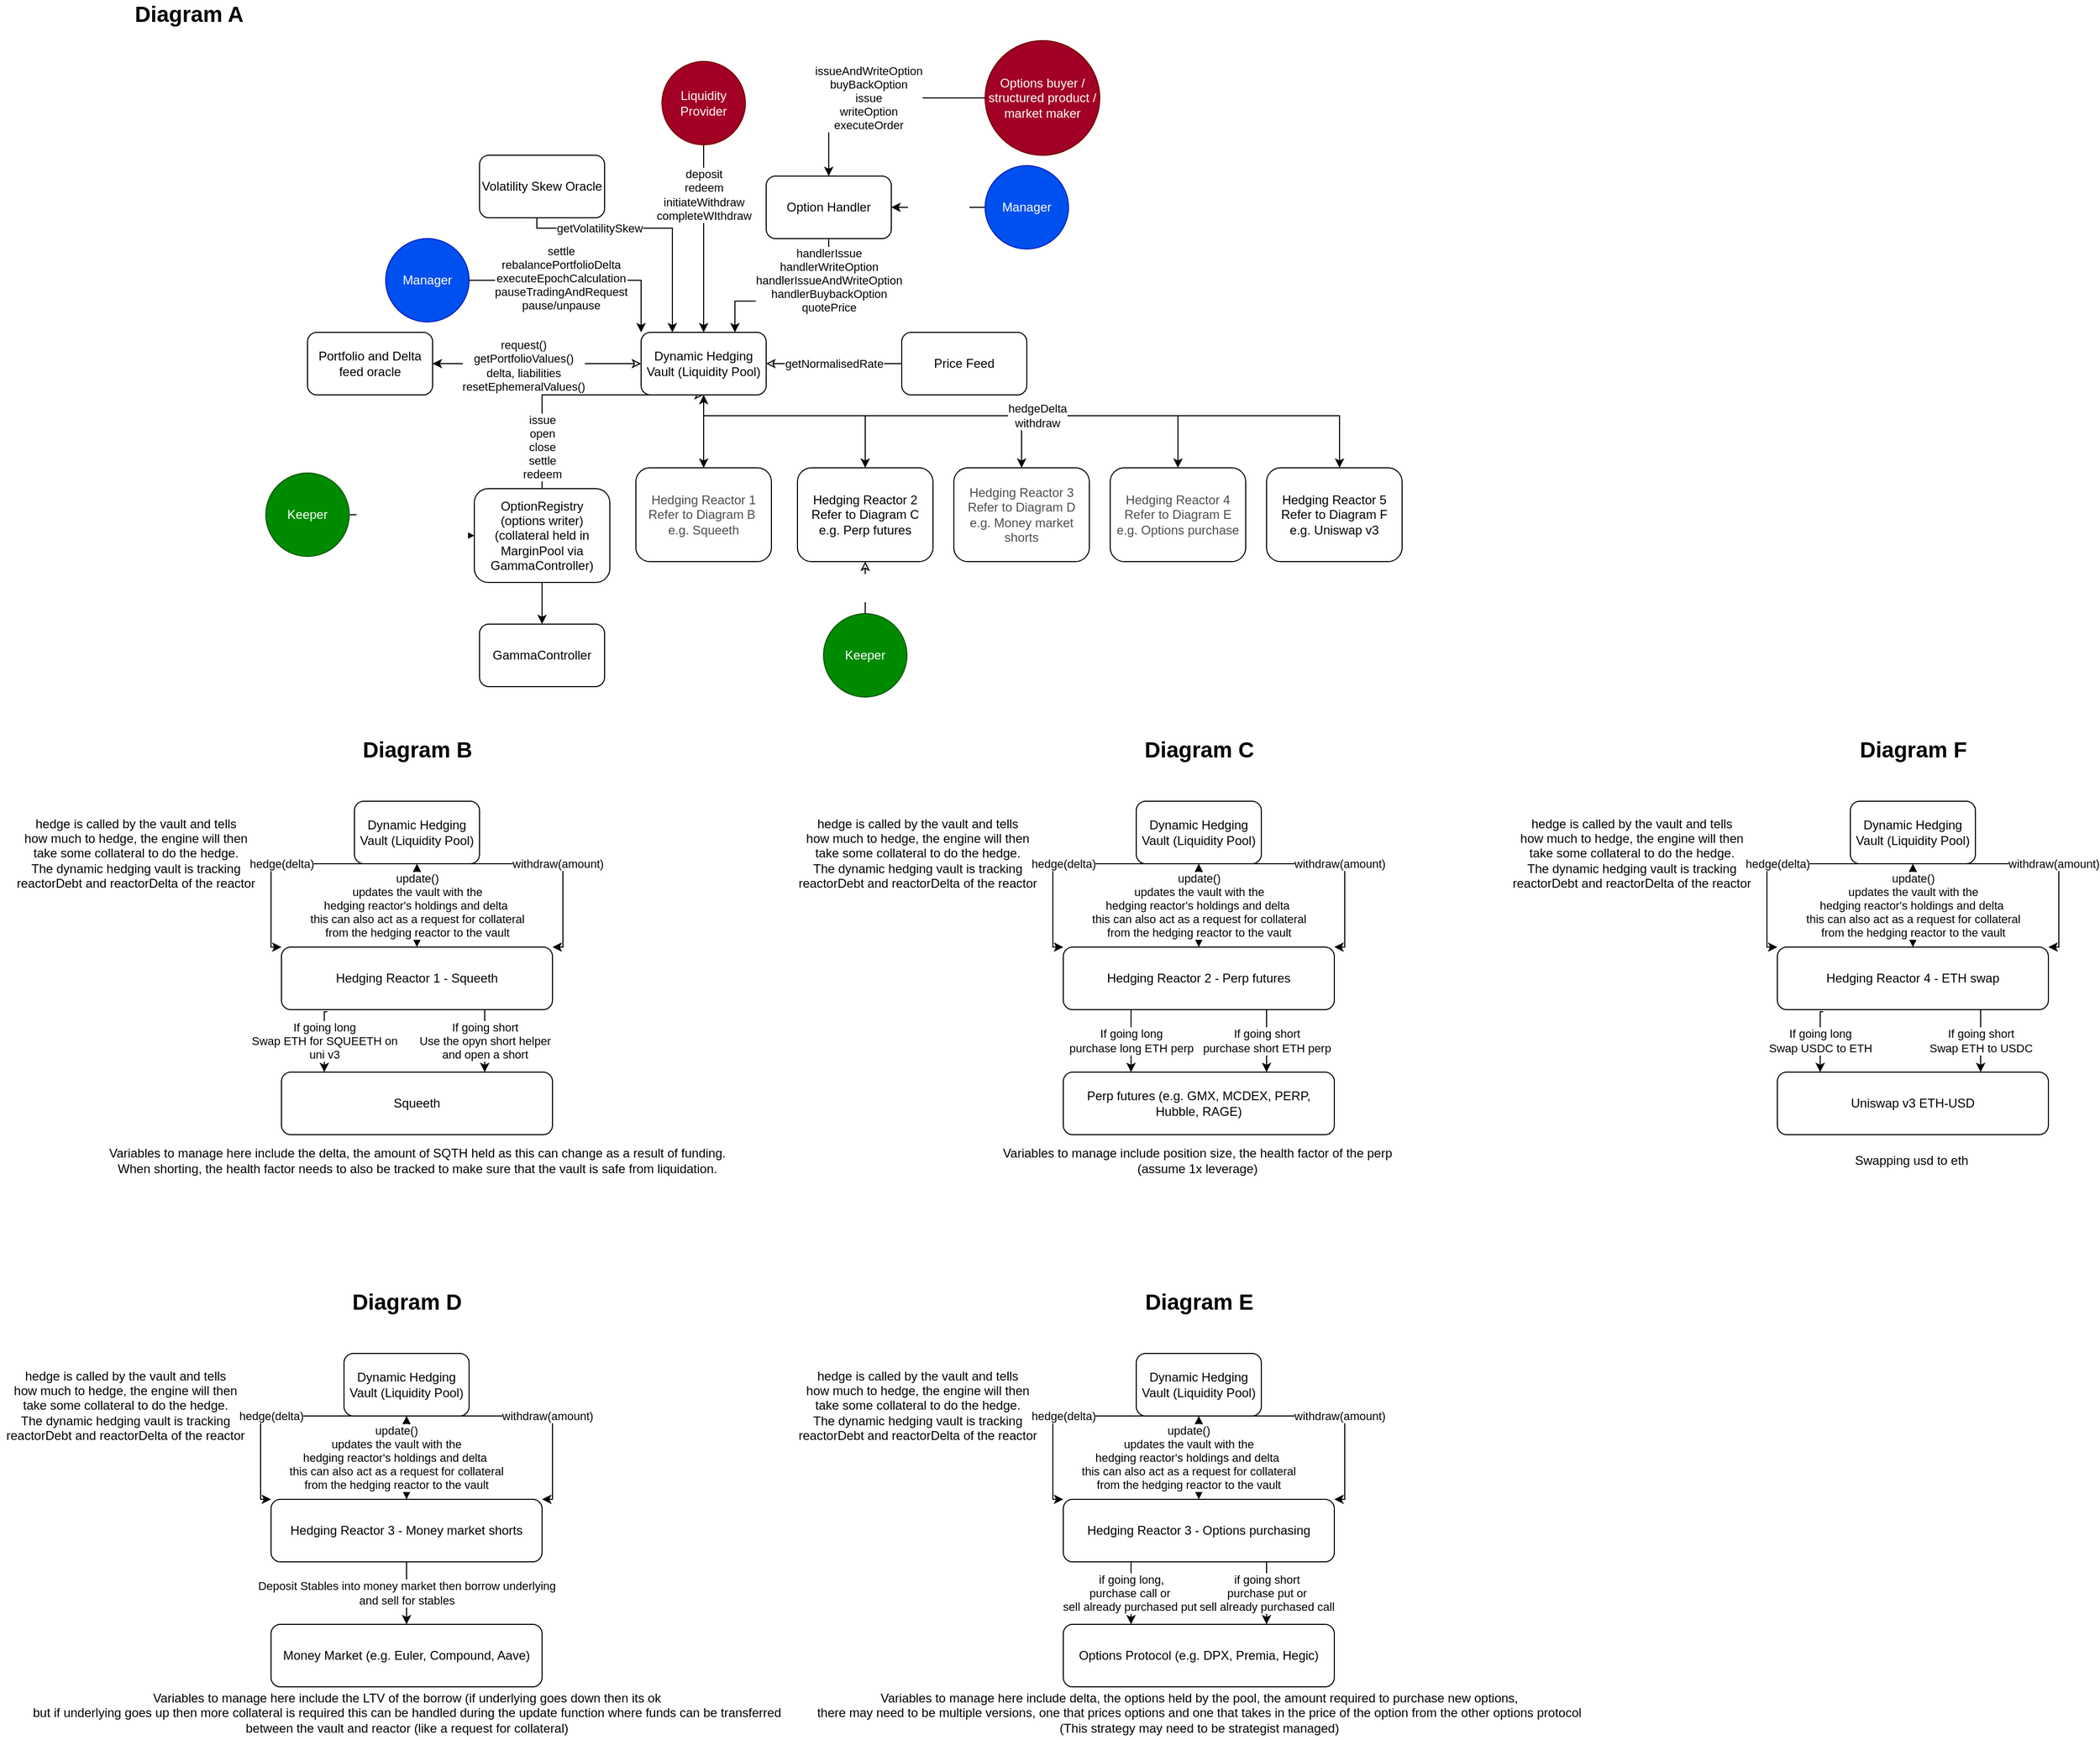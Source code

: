 <mxfile>
    <diagram id="YQu_0aeRExn7r-92uJhK" name="Page-1">
        <mxGraphModel dx="1712" dy="689" grid="0" gridSize="10" guides="1" tooltips="1" connect="1" arrows="1" fold="1" page="0" pageScale="1" pageWidth="850" pageHeight="1100" math="0" shadow="0">
            <root>
                <mxCell id="0"/>
                <mxCell id="1" parent="0"/>
                <mxCell id="1642eGbjVczJc0algu5P-20" value="getNormalisedRate" style="edgeStyle=orthogonalEdgeStyle;rounded=0;orthogonalLoop=1;jettySize=auto;html=1;exitX=1;exitY=0.5;exitDx=0;exitDy=0;entryX=0;entryY=0.5;entryDx=0;entryDy=0;startArrow=classic;startFill=0;endArrow=none;endFill=0;" parent="1" source="1642eGbjVczJc0algu5P-4" target="1642eGbjVczJc0algu5P-7" edge="1">
                    <mxGeometry relative="1" as="geometry"/>
                </mxCell>
                <mxCell id="1642eGbjVczJc0algu5P-25" value="issue&lt;br&gt;open&lt;br&gt;close&lt;br&gt;settle&lt;br&gt;redeem" style="edgeStyle=orthogonalEdgeStyle;rounded=0;orthogonalLoop=1;jettySize=auto;html=1;exitX=0.5;exitY=1;exitDx=0;exitDy=0;entryX=0.5;entryY=0;entryDx=0;entryDy=0;startArrow=classic;startFill=0;" parent="1" source="1642eGbjVczJc0algu5P-4" target="1642eGbjVczJc0algu5P-24" edge="1">
                    <mxGeometry x="0.093" relative="1" as="geometry">
                        <Array as="points">
                            <mxPoint x="265" y="420"/>
                        </Array>
                        <mxPoint as="offset"/>
                    </mxGeometry>
                </mxCell>
                <mxCell id="47OiKXawKAYpL66iiN4a-5" style="edgeStyle=orthogonalEdgeStyle;rounded=0;orthogonalLoop=1;jettySize=auto;html=1;entryX=0.5;entryY=0;entryDx=0;entryDy=0;" parent="1" target="47OiKXawKAYpL66iiN4a-4" edge="1">
                    <mxGeometry relative="1" as="geometry">
                        <Array as="points">
                            <mxPoint x="420" y="420"/>
                            <mxPoint x="420" y="440"/>
                            <mxPoint x="575" y="440"/>
                        </Array>
                        <mxPoint x="420" y="420" as="sourcePoint"/>
                    </mxGeometry>
                </mxCell>
                <mxCell id="8LTQt0oXINz2_zXnDLhr-24" style="edgeStyle=orthogonalEdgeStyle;rounded=0;orthogonalLoop=1;jettySize=auto;html=1;exitX=0.5;exitY=1;exitDx=0;exitDy=0;entryX=0.5;entryY=0;entryDx=0;entryDy=0;" parent="1" source="1642eGbjVczJc0algu5P-4" target="jicTCFTSVg2uyOjH9K08-4" edge="1">
                    <mxGeometry relative="1" as="geometry">
                        <Array as="points">
                            <mxPoint x="420" y="440"/>
                            <mxPoint x="725" y="440"/>
                        </Array>
                    </mxGeometry>
                </mxCell>
                <mxCell id="x4TnTmUyTVXbQRC7-qxB-1" style="edgeStyle=orthogonalEdgeStyle;rounded=0;orthogonalLoop=1;jettySize=auto;html=1;exitX=0;exitY=0.5;exitDx=0;exitDy=0;startArrow=classic;startFill=0;" parent="1" source="1642eGbjVczJc0algu5P-4" edge="1">
                    <mxGeometry relative="1" as="geometry">
                        <mxPoint x="160" y="390" as="targetPoint"/>
                    </mxGeometry>
                </mxCell>
                <mxCell id="x4TnTmUyTVXbQRC7-qxB-3" value="request()&lt;br&gt;getPortfolioValues()&lt;br&gt;delta, liabilities&lt;br&gt;resetEphemeralValues()" style="edgeLabel;html=1;align=center;verticalAlign=middle;resizable=0;points=[];" parent="x4TnTmUyTVXbQRC7-qxB-1" connectable="0" vertex="1">
                    <mxGeometry x="0.13" y="1" relative="1" as="geometry">
                        <mxPoint as="offset"/>
                    </mxGeometry>
                </mxCell>
                <mxCell id="1642eGbjVczJc0algu5P-4" value="Dynamic Hedging Vault (Liquidity Pool)" style="rounded=1;whiteSpace=wrap;html=1;" parent="1" vertex="1">
                    <mxGeometry x="360" y="360" width="120" height="60" as="geometry"/>
                </mxCell>
                <mxCell id="1642eGbjVczJc0algu5P-5" value="OptionRegistry&lt;br&gt;(options writer)&lt;br&gt;(collateral held in MarginPool via GammaController)" style="rounded=1;whiteSpace=wrap;html=1;" parent="1" vertex="1">
                    <mxGeometry x="200" y="510" width="130" height="90" as="geometry"/>
                </mxCell>
                <mxCell id="1642eGbjVczJc0algu5P-7" value="Price Feed" style="rounded=1;whiteSpace=wrap;html=1;" parent="1" vertex="1">
                    <mxGeometry x="610" y="360" width="120" height="60" as="geometry"/>
                </mxCell>
                <mxCell id="1642eGbjVczJc0algu5P-16" value="deposit&lt;br&gt;redeem&lt;br&gt;initiateWithdraw&lt;br&gt;completeWIthdraw" style="edgeStyle=orthogonalEdgeStyle;rounded=0;orthogonalLoop=1;jettySize=auto;html=1;exitX=0.5;exitY=1;exitDx=0;exitDy=0;" parent="1" target="1642eGbjVczJc0algu5P-4" edge="1" source="1642eGbjVczJc0algu5P-17">
                    <mxGeometry x="-0.455" relative="1" as="geometry">
                        <mxPoint x="420" y="250" as="sourcePoint"/>
                        <mxPoint y="-1" as="offset"/>
                    </mxGeometry>
                </mxCell>
                <mxCell id="1642eGbjVczJc0algu5P-17" value="Liquidity Provider" style="ellipse;whiteSpace=wrap;html=1;aspect=fixed;fillColor=#a20025;fontColor=#ffffff;strokeColor=#6F0000;" parent="1" vertex="1">
                    <mxGeometry x="380" y="100" width="80" height="80" as="geometry"/>
                </mxCell>
                <mxCell id="1642eGbjVczJc0algu5P-19" value="issueAndWriteOption&lt;br&gt;buyBackOption&lt;br&gt;issue&lt;br&gt;writeOption&lt;br&gt;executeOrder" style="edgeStyle=orthogonalEdgeStyle;rounded=0;orthogonalLoop=1;jettySize=auto;html=1;entryX=0.5;entryY=0;entryDx=0;entryDy=0;" parent="1" source="1642eGbjVczJc0algu5P-18" target="hZv7sSVvZLK3GC8TUpPU-1" edge="1">
                    <mxGeometry relative="1" as="geometry">
                        <Array as="points">
                            <mxPoint x="540" y="135"/>
                        </Array>
                        <mxPoint x="540" y="330" as="targetPoint"/>
                    </mxGeometry>
                </mxCell>
                <mxCell id="1642eGbjVczJc0algu5P-18" value="Options buyer / structured product / market maker" style="ellipse;whiteSpace=wrap;html=1;aspect=fixed;fillColor=#a20025;fontColor=#ffffff;strokeColor=#6F0000;" parent="1" vertex="1">
                    <mxGeometry x="690" y="80" width="110" height="110" as="geometry"/>
                </mxCell>
                <mxCell id="1642eGbjVczJc0algu5P-23" value="getVolatilitySkew" style="edgeStyle=orthogonalEdgeStyle;rounded=0;orthogonalLoop=1;jettySize=auto;html=1;entryX=0.25;entryY=0;entryDx=0;entryDy=0;" parent="1" target="1642eGbjVczJc0algu5P-4" edge="1">
                    <mxGeometry x="-0.417" relative="1" as="geometry">
                        <Array as="points">
                            <mxPoint x="260" y="260"/>
                            <mxPoint x="390" y="260"/>
                        </Array>
                        <mxPoint as="offset"/>
                        <mxPoint x="260" y="250" as="sourcePoint"/>
                    </mxGeometry>
                </mxCell>
                <mxCell id="1642eGbjVczJc0algu5P-24" value="GammaController" style="rounded=1;whiteSpace=wrap;html=1;" parent="1" vertex="1">
                    <mxGeometry x="205" y="640" width="120" height="60" as="geometry"/>
                </mxCell>
                <mxCell id="1642eGbjVczJc0algu5P-27" style="edgeStyle=orthogonalEdgeStyle;rounded=0;orthogonalLoop=1;jettySize=auto;html=1;entryX=0;entryY=0;entryDx=0;entryDy=0;" parent="1" source="1642eGbjVczJc0algu5P-26" target="1642eGbjVczJc0algu5P-4" edge="1">
                    <mxGeometry relative="1" as="geometry"/>
                </mxCell>
                <mxCell id="1642eGbjVczJc0algu5P-28" value="settle&lt;br&gt;rebalancePortfolioDelta&lt;br&gt;executeEpochCalculation&lt;br&gt;pauseTradingAndRequest&lt;br&gt;pause/unpause" style="edgeLabel;html=1;align=center;verticalAlign=middle;resizable=0;points=[];" parent="1642eGbjVczJc0algu5P-27" vertex="1" connectable="0">
                    <mxGeometry x="-0.18" y="2" relative="1" as="geometry">
                        <mxPoint as="offset"/>
                    </mxGeometry>
                </mxCell>
                <mxCell id="1642eGbjVczJc0algu5P-26" value="Manager" style="ellipse;whiteSpace=wrap;html=1;aspect=fixed;fillColor=#0050ef;fontColor=#ffffff;strokeColor=#001DBC;" parent="1" vertex="1">
                    <mxGeometry x="115" y="270" width="80" height="80" as="geometry"/>
                </mxCell>
                <mxCell id="47OiKXawKAYpL66iiN4a-8" value="" style="edgeStyle=orthogonalEdgeStyle;rounded=0;orthogonalLoop=1;jettySize=auto;html=1;" parent="1" source="47OiKXawKAYpL66iiN4a-1" target="1642eGbjVczJc0algu5P-4" edge="1">
                    <mxGeometry relative="1" as="geometry"/>
                </mxCell>
                <mxCell id="47OiKXawKAYpL66iiN4a-1" value="Hedging Reactor 1&lt;br&gt;Refer to Diagram B&amp;nbsp;&lt;br&gt;e.g. Squeeth" style="rounded=1;whiteSpace=wrap;html=1;fontColor=#4D4D4D;" parent="1" vertex="1">
                    <mxGeometry x="355" y="490" width="130" height="90" as="geometry"/>
                </mxCell>
                <mxCell id="47OiKXawKAYpL66iiN4a-2" value="" style="endArrow=classic;html=1;rounded=0;exitX=0.5;exitY=1;exitDx=0;exitDy=0;entryX=0.5;entryY=0;entryDx=0;entryDy=0;" parent="1" source="1642eGbjVczJc0algu5P-4" target="47OiKXawKAYpL66iiN4a-1" edge="1">
                    <mxGeometry width="50" height="50" relative="1" as="geometry">
                        <mxPoint x="360" y="430" as="sourcePoint"/>
                        <mxPoint x="410" y="380" as="targetPoint"/>
                    </mxGeometry>
                </mxCell>
                <mxCell id="47OiKXawKAYpL66iiN4a-4" value="Hedging Reactor 2&lt;br&gt;Refer to Diagram C&lt;br&gt;e.g. Perp futures" style="rounded=1;whiteSpace=wrap;html=1;" parent="1" vertex="1">
                    <mxGeometry x="510" y="490" width="130" height="90" as="geometry"/>
                </mxCell>
                <mxCell id="jicTCFTSVg2uyOjH9K08-4" value="Hedging Reactor 3&lt;br&gt;Refer to Diagram D&lt;br&gt;e.g. Money market shorts" style="rounded=1;whiteSpace=wrap;html=1;fontColor=#4D4D4D;" parent="1" vertex="1">
                    <mxGeometry x="660" y="490" width="130" height="90" as="geometry"/>
                </mxCell>
                <mxCell id="jicTCFTSVg2uyOjH9K08-5" value="&lt;b&gt;&lt;font style=&quot;font-size: 21px&quot;&gt;Diagram A&lt;/font&gt;&lt;/b&gt;" style="text;html=1;align=center;verticalAlign=middle;resizable=0;points=[];autosize=1;strokeColor=none;fillColor=none;strokeWidth=2;" parent="1" vertex="1">
                    <mxGeometry x="-134" y="44" width="120" height="20" as="geometry"/>
                </mxCell>
                <mxCell id="jicTCFTSVg2uyOjH9K08-6" value="&lt;b&gt;&lt;font style=&quot;font-size: 21px&quot;&gt;Diagram D&lt;/font&gt;&lt;/b&gt;" style="text;html=1;align=center;verticalAlign=middle;resizable=0;points=[];autosize=1;strokeColor=none;fillColor=none;strokeWidth=2;" parent="1" vertex="1">
                    <mxGeometry x="75" y="1280" width="120" height="20" as="geometry"/>
                </mxCell>
                <mxCell id="8LTQt0oXINz2_zXnDLhr-8" value="Deposit Stables into money market then borrow underlying&lt;br&gt;and sell for stables" style="edgeStyle=orthogonalEdgeStyle;rounded=0;orthogonalLoop=1;jettySize=auto;html=1;exitX=0.5;exitY=1;exitDx=0;exitDy=0;entryX=0.5;entryY=0;entryDx=0;entryDy=0;" parent="1" source="8LTQt0oXINz2_zXnDLhr-1" target="8LTQt0oXINz2_zXnDLhr-9" edge="1">
                    <mxGeometry relative="1" as="geometry">
                        <mxPoint x="70" y="1580" as="targetPoint"/>
                    </mxGeometry>
                </mxCell>
                <mxCell id="8LTQt0oXINz2_zXnDLhr-1" value="Hedging Reactor 3 - Money market shorts" style="rounded=1;whiteSpace=wrap;html=1;" parent="1" vertex="1">
                    <mxGeometry x="5" y="1480" width="260" height="60" as="geometry"/>
                </mxCell>
                <mxCell id="8LTQt0oXINz2_zXnDLhr-3" value="hedge(delta)" style="edgeStyle=orthogonalEdgeStyle;rounded=0;orthogonalLoop=1;jettySize=auto;html=1;exitX=0.25;exitY=1;exitDx=0;exitDy=0;" parent="1" source="8LTQt0oXINz2_zXnDLhr-2" edge="1">
                    <mxGeometry relative="1" as="geometry">
                        <mxPoint x="5" y="1480" as="targetPoint"/>
                        <Array as="points">
                            <mxPoint x="-5" y="1400"/>
                            <mxPoint x="-5" y="1480"/>
                        </Array>
                    </mxGeometry>
                </mxCell>
                <mxCell id="8LTQt0oXINz2_zXnDLhr-2" value="Dynamic Hedging Vault (Liquidity Pool)" style="rounded=1;whiteSpace=wrap;html=1;" parent="1" vertex="1">
                    <mxGeometry x="75" y="1340" width="120" height="60" as="geometry"/>
                </mxCell>
                <mxCell id="8LTQt0oXINz2_zXnDLhr-4" value="withdraw(amount)" style="edgeStyle=orthogonalEdgeStyle;rounded=0;orthogonalLoop=1;jettySize=auto;html=1;exitX=0.25;exitY=1;exitDx=0;exitDy=0;entryX=1;entryY=0;entryDx=0;entryDy=0;" parent="1" target="8LTQt0oXINz2_zXnDLhr-1" edge="1">
                    <mxGeometry relative="1" as="geometry">
                        <mxPoint x="174.5" y="1400" as="sourcePoint"/>
                        <mxPoint x="174.5" y="1480" as="targetPoint"/>
                        <Array as="points">
                            <mxPoint x="275" y="1400"/>
                            <mxPoint x="275" y="1480"/>
                        </Array>
                    </mxGeometry>
                </mxCell>
                <mxCell id="8LTQt0oXINz2_zXnDLhr-6" value="update()&lt;br&gt;updates the vault with the &lt;br&gt;hedging reactor's holdings and delta&amp;nbsp;&lt;br&gt;this can also act as a request for collateral &lt;br&gt;from the hedging reactor to the vault" style="endArrow=classic;startArrow=classic;html=1;rounded=0;entryX=0.5;entryY=1;entryDx=0;entryDy=0;exitX=0.5;exitY=0;exitDx=0;exitDy=0;" parent="1" source="8LTQt0oXINz2_zXnDLhr-1" target="8LTQt0oXINz2_zXnDLhr-2" edge="1">
                    <mxGeometry y="10" width="50" height="50" relative="1" as="geometry">
                        <mxPoint x="35" y="1350" as="sourcePoint"/>
                        <mxPoint x="85" y="1300" as="targetPoint"/>
                        <mxPoint as="offset"/>
                    </mxGeometry>
                </mxCell>
                <mxCell id="8LTQt0oXINz2_zXnDLhr-9" value="Money Market (e.g. Euler, Compound, Aave)" style="rounded=1;whiteSpace=wrap;html=1;" parent="1" vertex="1">
                    <mxGeometry x="5" y="1600" width="260" height="60" as="geometry"/>
                </mxCell>
                <mxCell id="8LTQt0oXINz2_zXnDLhr-11" value="Variables to manage here include the LTV of the borrow (if underlying goes down then its ok &lt;br&gt;but if underlying goes up then more collateral is required this can be handled during the update function where funds can be transferred&lt;br&gt;between the vault and reactor (like a request for collateral)" style="text;html=1;align=center;verticalAlign=middle;resizable=0;points=[];autosize=1;strokeColor=none;fillColor=none;" parent="1" vertex="1">
                    <mxGeometry x="-230" y="1660" width="730" height="50" as="geometry"/>
                </mxCell>
                <mxCell id="8LTQt0oXINz2_zXnDLhr-12" value="hedge is called by the vault and tells&lt;br&gt;how much to hedge, the engine will then&lt;br&gt;take some collateral to do the hedge.&lt;br&gt;The dynamic hedging vault is tracking&lt;br&gt;reactorDebt and reactorDelta of the reactor" style="text;html=1;align=center;verticalAlign=middle;resizable=0;points=[];autosize=1;strokeColor=none;fillColor=none;" parent="1" vertex="1">
                    <mxGeometry x="-255" y="1350" width="240" height="80" as="geometry"/>
                </mxCell>
                <mxCell id="8LTQt0oXINz2_zXnDLhr-14" value="&lt;b&gt;&lt;font style=&quot;font-size: 21px&quot;&gt;Diagram B&lt;/font&gt;&lt;/b&gt;" style="text;html=1;align=center;verticalAlign=middle;resizable=0;points=[];autosize=1;strokeColor=none;fillColor=none;strokeWidth=2;" parent="1" vertex="1">
                    <mxGeometry x="85" y="750" width="120" height="20" as="geometry"/>
                </mxCell>
                <mxCell id="8LTQt0oXINz2_zXnDLhr-16" value="Hedging Reactor 1 - Squeeth" style="rounded=1;whiteSpace=wrap;html=1;" parent="1" vertex="1">
                    <mxGeometry x="15" y="950" width="260" height="60" as="geometry"/>
                </mxCell>
                <mxCell id="8LTQt0oXINz2_zXnDLhr-17" value="hedge(delta)" style="edgeStyle=orthogonalEdgeStyle;rounded=0;orthogonalLoop=1;jettySize=auto;html=1;exitX=0.25;exitY=1;exitDx=0;exitDy=0;" parent="1" source="8LTQt0oXINz2_zXnDLhr-18" edge="1">
                    <mxGeometry relative="1" as="geometry">
                        <mxPoint x="15" y="950" as="targetPoint"/>
                        <Array as="points">
                            <mxPoint x="5" y="870"/>
                            <mxPoint x="5" y="950"/>
                        </Array>
                    </mxGeometry>
                </mxCell>
                <mxCell id="8LTQt0oXINz2_zXnDLhr-18" value="Dynamic Hedging Vault (Liquidity Pool)" style="rounded=1;whiteSpace=wrap;html=1;" parent="1" vertex="1">
                    <mxGeometry x="85" y="810" width="120" height="60" as="geometry"/>
                </mxCell>
                <mxCell id="8LTQt0oXINz2_zXnDLhr-19" value="withdraw(amount)" style="edgeStyle=orthogonalEdgeStyle;rounded=0;orthogonalLoop=1;jettySize=auto;html=1;exitX=0.25;exitY=1;exitDx=0;exitDy=0;entryX=1;entryY=0;entryDx=0;entryDy=0;" parent="1" target="8LTQt0oXINz2_zXnDLhr-16" edge="1">
                    <mxGeometry relative="1" as="geometry">
                        <mxPoint x="184.5" y="870" as="sourcePoint"/>
                        <mxPoint x="184.5" y="950" as="targetPoint"/>
                        <Array as="points">
                            <mxPoint x="285" y="870"/>
                            <mxPoint x="285" y="950"/>
                        </Array>
                    </mxGeometry>
                </mxCell>
                <mxCell id="8LTQt0oXINz2_zXnDLhr-20" value="update()&lt;br&gt;updates the vault with the &lt;br&gt;hedging reactor's holdings and delta&amp;nbsp;&lt;br&gt;this can also act as a request for collateral &lt;br&gt;from the hedging reactor to the vault" style="endArrow=classic;startArrow=classic;html=1;rounded=0;entryX=0.5;entryY=1;entryDx=0;entryDy=0;exitX=0.5;exitY=0;exitDx=0;exitDy=0;" parent="1" source="8LTQt0oXINz2_zXnDLhr-16" target="8LTQt0oXINz2_zXnDLhr-18" edge="1">
                    <mxGeometry width="50" height="50" relative="1" as="geometry">
                        <mxPoint x="45" y="820" as="sourcePoint"/>
                        <mxPoint x="95" y="770" as="targetPoint"/>
                        <mxPoint as="offset"/>
                    </mxGeometry>
                </mxCell>
                <mxCell id="8LTQt0oXINz2_zXnDLhr-21" value="Squeeth" style="rounded=1;whiteSpace=wrap;html=1;" parent="1" vertex="1">
                    <mxGeometry x="15" y="1070" width="260" height="60" as="geometry"/>
                </mxCell>
                <mxCell id="8LTQt0oXINz2_zXnDLhr-22" value="Variables to manage here include the delta, the amount of SQTH held as this can change as a result of funding.&lt;br&gt;When shorting, the health factor needs to also be tracked to make sure that the vault is safe from liquidation." style="text;html=1;align=center;verticalAlign=middle;resizable=0;points=[];autosize=1;strokeColor=none;fillColor=none;" parent="1" vertex="1">
                    <mxGeometry x="-160" y="1140" width="610" height="30" as="geometry"/>
                </mxCell>
                <mxCell id="8LTQt0oXINz2_zXnDLhr-23" value="hedge is called by the vault and tells&lt;br&gt;how much to hedge, the engine will then&lt;br&gt;take some collateral to do the hedge.&lt;br&gt;The dynamic hedging vault is tracking&lt;br&gt;reactorDebt and reactorDelta of the reactor" style="text;html=1;align=center;verticalAlign=middle;resizable=0;points=[];autosize=1;strokeColor=none;fillColor=none;" parent="1" vertex="1">
                    <mxGeometry x="-245" y="820" width="240" height="80" as="geometry"/>
                </mxCell>
                <mxCell id="8LTQt0oXINz2_zXnDLhr-25" value="Hedging Reactor 4&lt;br&gt;Refer to Diagram E&lt;br&gt;e.g. Options purchase" style="rounded=1;whiteSpace=wrap;html=1;fontColor=#4D4D4D;" parent="1" vertex="1">
                    <mxGeometry x="810" y="490" width="130" height="90" as="geometry"/>
                </mxCell>
                <mxCell id="8LTQt0oXINz2_zXnDLhr-26" style="edgeStyle=orthogonalEdgeStyle;rounded=0;orthogonalLoop=1;jettySize=auto;html=1;exitX=0.5;exitY=1;exitDx=0;exitDy=0;entryX=0.5;entryY=0;entryDx=0;entryDy=0;" parent="1" target="8LTQt0oXINz2_zXnDLhr-25" edge="1">
                    <mxGeometry relative="1" as="geometry">
                        <mxPoint x="420" y="420" as="sourcePoint"/>
                        <mxPoint x="725" y="490" as="targetPoint"/>
                        <Array as="points">
                            <mxPoint x="420" y="440"/>
                            <mxPoint x="875" y="440"/>
                        </Array>
                    </mxGeometry>
                </mxCell>
                <mxCell id="8LTQt0oXINz2_zXnDLhr-27" value="&lt;b&gt;&lt;font style=&quot;font-size: 21px&quot;&gt;Diagram C&lt;/font&gt;&lt;/b&gt;" style="text;html=1;align=center;verticalAlign=middle;resizable=0;points=[];autosize=1;strokeColor=none;fillColor=none;strokeWidth=2;" parent="1" vertex="1">
                    <mxGeometry x="835" y="750" width="120" height="20" as="geometry"/>
                </mxCell>
                <mxCell id="8LTQt0oXINz2_zXnDLhr-28" value="If going long&lt;br&gt;purchase long ETH perp" style="edgeStyle=orthogonalEdgeStyle;rounded=0;orthogonalLoop=1;jettySize=auto;html=1;exitX=0.25;exitY=1;exitDx=0;exitDy=0;entryX=0.25;entryY=0;entryDx=0;entryDy=0;" parent="1" source="8LTQt0oXINz2_zXnDLhr-29" target="8LTQt0oXINz2_zXnDLhr-34" edge="1">
                    <mxGeometry relative="1" as="geometry">
                        <mxPoint x="830" y="1050" as="targetPoint"/>
                        <Array as="points">
                            <mxPoint x="830" y="1040"/>
                            <mxPoint x="830" y="1040"/>
                        </Array>
                    </mxGeometry>
                </mxCell>
                <mxCell id="8LTQt0oXINz2_zXnDLhr-29" value="Hedging Reactor 2 - Perp futures" style="rounded=1;whiteSpace=wrap;html=1;" parent="1" vertex="1">
                    <mxGeometry x="765" y="950" width="260" height="60" as="geometry"/>
                </mxCell>
                <mxCell id="8LTQt0oXINz2_zXnDLhr-30" value="hedge(delta)" style="edgeStyle=orthogonalEdgeStyle;rounded=0;orthogonalLoop=1;jettySize=auto;html=1;exitX=0.25;exitY=1;exitDx=0;exitDy=0;" parent="1" source="8LTQt0oXINz2_zXnDLhr-31" edge="1">
                    <mxGeometry relative="1" as="geometry">
                        <mxPoint x="765" y="950" as="targetPoint"/>
                        <Array as="points">
                            <mxPoint x="755" y="870"/>
                            <mxPoint x="755" y="950"/>
                        </Array>
                    </mxGeometry>
                </mxCell>
                <mxCell id="8LTQt0oXINz2_zXnDLhr-31" value="Dynamic Hedging Vault (Liquidity Pool)" style="rounded=1;whiteSpace=wrap;html=1;" parent="1" vertex="1">
                    <mxGeometry x="835" y="810" width="120" height="60" as="geometry"/>
                </mxCell>
                <mxCell id="8LTQt0oXINz2_zXnDLhr-32" value="withdraw(amount)" style="edgeStyle=orthogonalEdgeStyle;rounded=0;orthogonalLoop=1;jettySize=auto;html=1;exitX=0.25;exitY=1;exitDx=0;exitDy=0;entryX=1;entryY=0;entryDx=0;entryDy=0;" parent="1" target="8LTQt0oXINz2_zXnDLhr-29" edge="1">
                    <mxGeometry relative="1" as="geometry">
                        <mxPoint x="934.5" y="870" as="sourcePoint"/>
                        <mxPoint x="934.5" y="950" as="targetPoint"/>
                        <Array as="points">
                            <mxPoint x="1035" y="870"/>
                            <mxPoint x="1035" y="950"/>
                        </Array>
                    </mxGeometry>
                </mxCell>
                <mxCell id="8LTQt0oXINz2_zXnDLhr-33" value="update()&lt;br&gt;updates the vault with the &lt;br&gt;hedging reactor's holdings and delta&amp;nbsp;&lt;br&gt;this can also act as a request for collateral &lt;br&gt;from the hedging reactor to the vault" style="endArrow=classic;startArrow=classic;html=1;rounded=0;entryX=0.5;entryY=1;entryDx=0;entryDy=0;exitX=0.5;exitY=0;exitDx=0;exitDy=0;" parent="1" source="8LTQt0oXINz2_zXnDLhr-29" target="8LTQt0oXINz2_zXnDLhr-31" edge="1">
                    <mxGeometry width="50" height="50" relative="1" as="geometry">
                        <mxPoint x="795" y="820" as="sourcePoint"/>
                        <mxPoint x="845" y="770" as="targetPoint"/>
                        <mxPoint as="offset"/>
                    </mxGeometry>
                </mxCell>
                <mxCell id="8LTQt0oXINz2_zXnDLhr-34" value="Perp futures (e.g. GMX, MCDEX, PERP, Hubble, RAGE)" style="rounded=1;whiteSpace=wrap;html=1;" parent="1" vertex="1">
                    <mxGeometry x="765" y="1070" width="260" height="60" as="geometry"/>
                </mxCell>
                <mxCell id="8LTQt0oXINz2_zXnDLhr-35" value="Variables to manage include position size, the health factor of the perp&amp;nbsp;&lt;br&gt;(assume 1x leverage)&amp;nbsp;" style="text;html=1;align=center;verticalAlign=middle;resizable=0;points=[];autosize=1;strokeColor=none;fillColor=none;" parent="1" vertex="1">
                    <mxGeometry x="700" y="1140" width="390" height="30" as="geometry"/>
                </mxCell>
                <mxCell id="8LTQt0oXINz2_zXnDLhr-36" value="hedge is called by the vault and tells&lt;br&gt;how much to hedge, the engine will then&lt;br&gt;take some collateral to do the hedge.&lt;br&gt;The dynamic hedging vault is tracking&lt;br&gt;reactorDebt and reactorDelta of the reactor" style="text;html=1;align=center;verticalAlign=middle;resizable=0;points=[];autosize=1;strokeColor=none;fillColor=none;" parent="1" vertex="1">
                    <mxGeometry x="505" y="820" width="240" height="80" as="geometry"/>
                </mxCell>
                <mxCell id="hTP4HF4vQB6CU6d6XZyB-1" value="If going short&lt;br&gt;Use the opyn short helper&lt;br&gt;and open a short" style="edgeStyle=orthogonalEdgeStyle;rounded=0;orthogonalLoop=1;jettySize=auto;html=1;exitX=0.75;exitY=1;exitDx=0;exitDy=0;entryX=0.75;entryY=0;entryDx=0;entryDy=0;" parent="1" source="8LTQt0oXINz2_zXnDLhr-16" target="8LTQt0oXINz2_zXnDLhr-21" edge="1">
                    <mxGeometry relative="1" as="geometry">
                        <mxPoint x="980" y="1070" as="targetPoint"/>
                        <mxPoint x="980" y="1010" as="sourcePoint"/>
                        <Array as="points">
                            <mxPoint x="210" y="1020"/>
                            <mxPoint x="210" y="1020"/>
                        </Array>
                        <mxPoint as="offset"/>
                    </mxGeometry>
                </mxCell>
                <mxCell id="hTP4HF4vQB6CU6d6XZyB-2" value="If going long&lt;br&gt;Swap ETH for SQUEETH on&lt;br&gt;uni v3" style="edgeStyle=orthogonalEdgeStyle;rounded=0;orthogonalLoop=1;jettySize=auto;html=1;exitX=0.169;exitY=1.033;exitDx=0;exitDy=0;entryX=0.158;entryY=0;entryDx=0;entryDy=0;exitPerimeter=0;entryPerimeter=0;" parent="1" source="8LTQt0oXINz2_zXnDLhr-16" target="8LTQt0oXINz2_zXnDLhr-21" edge="1">
                    <mxGeometry x="0.014" relative="1" as="geometry">
                        <mxPoint x="840" y="1080" as="targetPoint"/>
                        <mxPoint x="840" y="1020" as="sourcePoint"/>
                        <Array as="points">
                            <mxPoint x="56" y="1012"/>
                        </Array>
                        <mxPoint as="offset"/>
                    </mxGeometry>
                </mxCell>
                <mxCell id="hTP4HF4vQB6CU6d6XZyB-4" value="If going short&lt;br&gt;purchase short ETH perp" style="edgeStyle=orthogonalEdgeStyle;rounded=0;orthogonalLoop=1;jettySize=auto;html=1;exitX=0.75;exitY=1;exitDx=0;exitDy=0;entryX=0.75;entryY=0;entryDx=0;entryDy=0;" parent="1" source="8LTQt0oXINz2_zXnDLhr-29" target="8LTQt0oXINz2_zXnDLhr-34" edge="1">
                    <mxGeometry relative="1" as="geometry">
                        <mxPoint x="840" y="1080" as="targetPoint"/>
                        <mxPoint x="840" y="1020" as="sourcePoint"/>
                        <Array as="points">
                            <mxPoint x="960" y="1030"/>
                            <mxPoint x="960" y="1030"/>
                        </Array>
                        <mxPoint as="offset"/>
                    </mxGeometry>
                </mxCell>
                <mxCell id="hTP4HF4vQB6CU6d6XZyB-5" value="&lt;b&gt;&lt;font style=&quot;font-size: 21px&quot;&gt;Diagram E&lt;/font&gt;&lt;/b&gt;" style="text;html=1;align=center;verticalAlign=middle;resizable=0;points=[];autosize=1;strokeColor=none;fillColor=none;strokeWidth=2;" parent="1" vertex="1">
                    <mxGeometry x="835" y="1280" width="120" height="20" as="geometry"/>
                </mxCell>
                <mxCell id="hTP4HF4vQB6CU6d6XZyB-6" value="if going short &lt;br&gt;purchase put or&lt;br&gt;sell already purchased call" style="edgeStyle=orthogonalEdgeStyle;rounded=0;orthogonalLoop=1;jettySize=auto;html=1;exitX=0.75;exitY=1;exitDx=0;exitDy=0;entryX=0.75;entryY=0;entryDx=0;entryDy=0;" parent="1" source="hTP4HF4vQB6CU6d6XZyB-7" target="hTP4HF4vQB6CU6d6XZyB-12" edge="1">
                    <mxGeometry relative="1" as="geometry">
                        <mxPoint x="830" y="1580" as="targetPoint"/>
                    </mxGeometry>
                </mxCell>
                <mxCell id="hTP4HF4vQB6CU6d6XZyB-15" value="if going long,&lt;br&gt;purchase call or&amp;nbsp;&lt;br&gt;sell already purchased put&amp;nbsp;" style="edgeStyle=orthogonalEdgeStyle;rounded=0;orthogonalLoop=1;jettySize=auto;html=1;exitX=0.25;exitY=1;exitDx=0;exitDy=0;entryX=0.25;entryY=0;entryDx=0;entryDy=0;" parent="1" source="hTP4HF4vQB6CU6d6XZyB-7" target="hTP4HF4vQB6CU6d6XZyB-12" edge="1">
                    <mxGeometry relative="1" as="geometry"/>
                </mxCell>
                <mxCell id="hTP4HF4vQB6CU6d6XZyB-7" value="Hedging Reactor 3 - Options purchasing" style="rounded=1;whiteSpace=wrap;html=1;" parent="1" vertex="1">
                    <mxGeometry x="765" y="1480" width="260" height="60" as="geometry"/>
                </mxCell>
                <mxCell id="hTP4HF4vQB6CU6d6XZyB-8" value="hedge(delta)" style="edgeStyle=orthogonalEdgeStyle;rounded=0;orthogonalLoop=1;jettySize=auto;html=1;exitX=0.25;exitY=1;exitDx=0;exitDy=0;" parent="1" source="hTP4HF4vQB6CU6d6XZyB-9" edge="1">
                    <mxGeometry relative="1" as="geometry">
                        <mxPoint x="765" y="1480" as="targetPoint"/>
                        <Array as="points">
                            <mxPoint x="755" y="1400"/>
                            <mxPoint x="755" y="1480"/>
                        </Array>
                    </mxGeometry>
                </mxCell>
                <mxCell id="hTP4HF4vQB6CU6d6XZyB-9" value="Dynamic Hedging Vault (Liquidity Pool)" style="rounded=1;whiteSpace=wrap;html=1;" parent="1" vertex="1">
                    <mxGeometry x="835" y="1340" width="120" height="60" as="geometry"/>
                </mxCell>
                <mxCell id="hTP4HF4vQB6CU6d6XZyB-10" value="withdraw(amount)" style="edgeStyle=orthogonalEdgeStyle;rounded=0;orthogonalLoop=1;jettySize=auto;html=1;exitX=0.25;exitY=1;exitDx=0;exitDy=0;entryX=1;entryY=0;entryDx=0;entryDy=0;" parent="1" target="hTP4HF4vQB6CU6d6XZyB-7" edge="1">
                    <mxGeometry relative="1" as="geometry">
                        <mxPoint x="934.5" y="1400" as="sourcePoint"/>
                        <mxPoint x="934.5" y="1480" as="targetPoint"/>
                        <Array as="points">
                            <mxPoint x="1035" y="1400"/>
                            <mxPoint x="1035" y="1480"/>
                        </Array>
                    </mxGeometry>
                </mxCell>
                <mxCell id="hTP4HF4vQB6CU6d6XZyB-11" value="update()&lt;br&gt;updates the vault with the &lt;br&gt;hedging reactor's holdings and delta&amp;nbsp;&lt;br&gt;this can also act as a request for collateral &lt;br&gt;from the hedging reactor to the vault" style="endArrow=classic;startArrow=classic;html=1;rounded=0;entryX=0.5;entryY=1;entryDx=0;entryDy=0;exitX=0.5;exitY=0;exitDx=0;exitDy=0;" parent="1" source="hTP4HF4vQB6CU6d6XZyB-7" target="hTP4HF4vQB6CU6d6XZyB-9" edge="1">
                    <mxGeometry y="10" width="50" height="50" relative="1" as="geometry">
                        <mxPoint x="795" y="1350" as="sourcePoint"/>
                        <mxPoint x="845" y="1300" as="targetPoint"/>
                        <mxPoint as="offset"/>
                    </mxGeometry>
                </mxCell>
                <mxCell id="hTP4HF4vQB6CU6d6XZyB-12" value="Options Protocol (e.g. DPX, Premia, Hegic)" style="rounded=1;whiteSpace=wrap;html=1;" parent="1" vertex="1">
                    <mxGeometry x="765" y="1600" width="260" height="60" as="geometry"/>
                </mxCell>
                <mxCell id="hTP4HF4vQB6CU6d6XZyB-14" value="hedge is called by the vault and tells&lt;br&gt;how much to hedge, the engine will then&lt;br&gt;take some collateral to do the hedge.&lt;br&gt;The dynamic hedging vault is tracking&lt;br&gt;reactorDebt and reactorDelta of the reactor" style="text;html=1;align=center;verticalAlign=middle;resizable=0;points=[];autosize=1;strokeColor=none;fillColor=none;" parent="1" vertex="1">
                    <mxGeometry x="505" y="1350" width="240" height="80" as="geometry"/>
                </mxCell>
                <mxCell id="hTP4HF4vQB6CU6d6XZyB-16" value="Variables to manage here include delta, the options held by the pool, the amount required to purchase new options,&lt;br&gt;there may need to be multiple versions, one that prices options and one that takes in the price of the option from the other options protocol&lt;br&gt;(This strategy may need to be strategist managed)" style="text;html=1;align=center;verticalAlign=middle;resizable=0;points=[];autosize=1;strokeColor=none;fillColor=none;" parent="1" vertex="1">
                    <mxGeometry x="520" y="1660" width="750" height="50" as="geometry"/>
                </mxCell>
                <mxCell id="GXLuNJUXHDOTcXBmYJmw-13" value="&lt;b&gt;&lt;font style=&quot;font-size: 21px&quot;&gt;Diagram F&lt;/font&gt;&lt;/b&gt;" style="text;html=1;align=center;verticalAlign=middle;resizable=0;points=[];autosize=1;strokeColor=none;fillColor=none;strokeWidth=2;" parent="1" vertex="1">
                    <mxGeometry x="1520" y="750" width="120" height="20" as="geometry"/>
                </mxCell>
                <mxCell id="GXLuNJUXHDOTcXBmYJmw-14" value="Hedging Reactor 4 - ETH swap" style="rounded=1;whiteSpace=wrap;html=1;" parent="1" vertex="1">
                    <mxGeometry x="1450" y="950" width="260" height="60" as="geometry"/>
                </mxCell>
                <mxCell id="GXLuNJUXHDOTcXBmYJmw-15" value="hedge(delta)" style="edgeStyle=orthogonalEdgeStyle;rounded=0;orthogonalLoop=1;jettySize=auto;html=1;exitX=0.25;exitY=1;exitDx=0;exitDy=0;" parent="1" source="GXLuNJUXHDOTcXBmYJmw-16" edge="1">
                    <mxGeometry relative="1" as="geometry">
                        <mxPoint x="1450" y="950" as="targetPoint"/>
                        <Array as="points">
                            <mxPoint x="1440" y="870"/>
                            <mxPoint x="1440" y="950"/>
                        </Array>
                    </mxGeometry>
                </mxCell>
                <mxCell id="GXLuNJUXHDOTcXBmYJmw-16" value="Dynamic Hedging Vault (Liquidity Pool)" style="rounded=1;whiteSpace=wrap;html=1;" parent="1" vertex="1">
                    <mxGeometry x="1520" y="810" width="120" height="60" as="geometry"/>
                </mxCell>
                <mxCell id="GXLuNJUXHDOTcXBmYJmw-17" value="withdraw(amount)" style="edgeStyle=orthogonalEdgeStyle;rounded=0;orthogonalLoop=1;jettySize=auto;html=1;exitX=0.25;exitY=1;exitDx=0;exitDy=0;entryX=1;entryY=0;entryDx=0;entryDy=0;" parent="1" target="GXLuNJUXHDOTcXBmYJmw-14" edge="1">
                    <mxGeometry relative="1" as="geometry">
                        <mxPoint x="1619.5" y="870" as="sourcePoint"/>
                        <mxPoint x="1619.5" y="950" as="targetPoint"/>
                        <Array as="points">
                            <mxPoint x="1720" y="870"/>
                            <mxPoint x="1720" y="950"/>
                        </Array>
                    </mxGeometry>
                </mxCell>
                <mxCell id="GXLuNJUXHDOTcXBmYJmw-18" value="update()&lt;br&gt;updates the vault with the &lt;br&gt;hedging reactor's holdings and delta&amp;nbsp;&lt;br&gt;this can also act as a request for collateral &lt;br&gt;from the hedging reactor to the vault" style="endArrow=classic;startArrow=classic;html=1;rounded=0;entryX=0.5;entryY=1;entryDx=0;entryDy=0;exitX=0.5;exitY=0;exitDx=0;exitDy=0;" parent="1" source="GXLuNJUXHDOTcXBmYJmw-14" target="GXLuNJUXHDOTcXBmYJmw-16" edge="1">
                    <mxGeometry width="50" height="50" relative="1" as="geometry">
                        <mxPoint x="1480" y="820" as="sourcePoint"/>
                        <mxPoint x="1530" y="770" as="targetPoint"/>
                        <mxPoint as="offset"/>
                    </mxGeometry>
                </mxCell>
                <mxCell id="GXLuNJUXHDOTcXBmYJmw-19" value="Uniswap v3 ETH-USD" style="rounded=1;whiteSpace=wrap;html=1;" parent="1" vertex="1">
                    <mxGeometry x="1450" y="1070" width="260" height="60" as="geometry"/>
                </mxCell>
                <mxCell id="GXLuNJUXHDOTcXBmYJmw-20" value="Swapping usd to eth&amp;nbsp;" style="text;html=1;align=center;verticalAlign=middle;resizable=0;points=[];autosize=1;strokeColor=none;fillColor=none;" parent="1" vertex="1">
                    <mxGeometry x="1515" y="1145" width="130" height="20" as="geometry"/>
                </mxCell>
                <mxCell id="GXLuNJUXHDOTcXBmYJmw-21" value="hedge is called by the vault and tells&lt;br&gt;how much to hedge, the engine will then&lt;br&gt;take some collateral to do the hedge.&lt;br&gt;The dynamic hedging vault is tracking&lt;br&gt;reactorDebt and reactorDelta of the reactor" style="text;html=1;align=center;verticalAlign=middle;resizable=0;points=[];autosize=1;strokeColor=none;fillColor=none;" parent="1" vertex="1">
                    <mxGeometry x="1190" y="820" width="240" height="80" as="geometry"/>
                </mxCell>
                <mxCell id="GXLuNJUXHDOTcXBmYJmw-22" value="If going short&lt;br&gt;Swap ETH to USDC" style="edgeStyle=orthogonalEdgeStyle;rounded=0;orthogonalLoop=1;jettySize=auto;html=1;exitX=0.75;exitY=1;exitDx=0;exitDy=0;entryX=0.75;entryY=0;entryDx=0;entryDy=0;" parent="1" source="GXLuNJUXHDOTcXBmYJmw-14" target="GXLuNJUXHDOTcXBmYJmw-19" edge="1">
                    <mxGeometry relative="1" as="geometry">
                        <mxPoint x="2415" y="1070" as="targetPoint"/>
                        <mxPoint x="2415" y="1010" as="sourcePoint"/>
                        <Array as="points">
                            <mxPoint x="1645" y="1020"/>
                            <mxPoint x="1645" y="1020"/>
                        </Array>
                        <mxPoint as="offset"/>
                    </mxGeometry>
                </mxCell>
                <mxCell id="GXLuNJUXHDOTcXBmYJmw-23" value="If going long&lt;br&gt;Swap USDC to ETH" style="edgeStyle=orthogonalEdgeStyle;rounded=0;orthogonalLoop=1;jettySize=auto;html=1;exitX=0.169;exitY=1.033;exitDx=0;exitDy=0;entryX=0.158;entryY=0;entryDx=0;entryDy=0;exitPerimeter=0;entryPerimeter=0;" parent="1" source="GXLuNJUXHDOTcXBmYJmw-14" target="GXLuNJUXHDOTcXBmYJmw-19" edge="1">
                    <mxGeometry x="0.014" relative="1" as="geometry">
                        <mxPoint x="2275" y="1080" as="targetPoint"/>
                        <mxPoint x="2275" y="1020" as="sourcePoint"/>
                        <Array as="points">
                            <mxPoint x="1491" y="1012"/>
                        </Array>
                        <mxPoint as="offset"/>
                    </mxGeometry>
                </mxCell>
                <mxCell id="fGb8RV4LIUpfqrv7IjaU-17" value="&lt;font color=&quot;#ffffff&quot;&gt;checkVaultHealth&lt;br&gt;adjustCollateral&lt;br&gt;withdrawExcessCollat&lt;/font&gt;" style="edgeStyle=orthogonalEdgeStyle;rounded=0;orthogonalLoop=1;jettySize=auto;html=1;exitX=1;exitY=0.5;exitDx=0;exitDy=0;entryX=0;entryY=0.5;entryDx=0;entryDy=0;fontColor=#000000;" parent="1" source="fGb8RV4LIUpfqrv7IjaU-2" target="1642eGbjVczJc0algu5P-5" edge="1">
                    <mxGeometry relative="1" as="geometry"/>
                </mxCell>
                <mxCell id="fGb8RV4LIUpfqrv7IjaU-2" value="Keeper" style="ellipse;whiteSpace=wrap;html=1;aspect=fixed;fillColor=#008a00;fontColor=#ffffff;strokeColor=#005700;" parent="1" vertex="1">
                    <mxGeometry y="495" width="80" height="80" as="geometry"/>
                </mxCell>
                <mxCell id="fGb8RV4LIUpfqrv7IjaU-4" value="Volatility Skew Oracle" style="rounded=1;whiteSpace=wrap;html=1;" parent="1" vertex="1">
                    <mxGeometry x="205" y="190" width="120" height="60" as="geometry"/>
                </mxCell>
                <mxCell id="fGb8RV4LIUpfqrv7IjaU-5" value="hedgeDelta&lt;br&gt;withdraw" style="edgeStyle=orthogonalEdgeStyle;rounded=0;orthogonalLoop=1;jettySize=auto;html=1;exitX=0.5;exitY=1;exitDx=0;exitDy=0;" parent="1" source="1642eGbjVczJc0algu5P-4" edge="1">
                    <mxGeometry relative="1" as="geometry">
                        <mxPoint x="425" y="420" as="sourcePoint"/>
                        <mxPoint x="1030" y="490" as="targetPoint"/>
                        <Array as="points">
                            <mxPoint x="420" y="440"/>
                            <mxPoint x="1030" y="440"/>
                        </Array>
                    </mxGeometry>
                </mxCell>
                <mxCell id="fGb8RV4LIUpfqrv7IjaU-6" value="Hedging Reactor 5 Refer to Diagram F&lt;br&gt;e.g. Uniswap v3" style="rounded=1;whiteSpace=wrap;html=1;" parent="1" vertex="1">
                    <mxGeometry x="960" y="490" width="130" height="90" as="geometry"/>
                </mxCell>
                <mxCell id="hZv7sSVvZLK3GC8TUpPU-2" value="handlerIssue&lt;br&gt;handlerWriteOption&lt;br&gt;handlerIssueAndWriteOption&lt;br&gt;handlerBuybackOption&lt;br&gt;quotePrice" style="edgeStyle=orthogonalEdgeStyle;rounded=0;orthogonalLoop=1;jettySize=auto;html=1;exitX=0.5;exitY=1;exitDx=0;exitDy=0;entryX=0.75;entryY=0;entryDx=0;entryDy=0;" parent="1" source="hZv7sSVvZLK3GC8TUpPU-1" target="1642eGbjVczJc0algu5P-4" edge="1">
                    <mxGeometry x="-0.556" relative="1" as="geometry">
                        <Array as="points">
                            <mxPoint x="540" y="330"/>
                            <mxPoint x="450" y="330"/>
                        </Array>
                        <mxPoint as="offset"/>
                    </mxGeometry>
                </mxCell>
                <mxCell id="hZv7sSVvZLK3GC8TUpPU-1" value="Option Handler" style="rounded=1;whiteSpace=wrap;html=1;" parent="1" vertex="1">
                    <mxGeometry x="480" y="210" width="120" height="60" as="geometry"/>
                </mxCell>
                <mxCell id="x4TnTmUyTVXbQRC7-qxB-2" value="Portfolio and Delta feed oracle" style="rounded=1;whiteSpace=wrap;html=1;" parent="1" vertex="1">
                    <mxGeometry x="40" y="360" width="120" height="60" as="geometry"/>
                </mxCell>
                <mxCell id="4" value="createOrder" style="edgeStyle=none;html=1;entryX=1;entryY=0.5;entryDx=0;entryDy=0;fontColor=#FFFFFF;startArrow=none;startFill=0;" edge="1" parent="1" source="3" target="hZv7sSVvZLK3GC8TUpPU-1">
                    <mxGeometry relative="1" as="geometry"/>
                </mxCell>
                <mxCell id="3" value="Manager" style="ellipse;whiteSpace=wrap;html=1;aspect=fixed;fillColor=#0050ef;fontColor=#ffffff;strokeColor=#001DBC;" vertex="1" parent="1">
                    <mxGeometry x="690" y="200" width="80" height="80" as="geometry"/>
                </mxCell>
                <mxCell id="6" value="sync&lt;br&gt;update" style="edgeStyle=none;html=1;exitX=0.5;exitY=0;exitDx=0;exitDy=0;fontColor=#FFFFFF;startArrow=none;startFill=0;endArrow=classic;endFill=0;entryX=0.5;entryY=1;entryDx=0;entryDy=0;" edge="1" parent="1" source="5" target="47OiKXawKAYpL66iiN4a-4">
                    <mxGeometry relative="1" as="geometry">
                        <mxPoint x="575.118" y="590.0" as="targetPoint"/>
                    </mxGeometry>
                </mxCell>
                <mxCell id="5" value="Keeper" style="ellipse;whiteSpace=wrap;html=1;aspect=fixed;fillColor=#008a00;fontColor=#ffffff;strokeColor=#005700;" vertex="1" parent="1">
                    <mxGeometry x="535" y="630" width="80" height="80" as="geometry"/>
                </mxCell>
            </root>
        </mxGraphModel>
    </diagram>
</mxfile>
